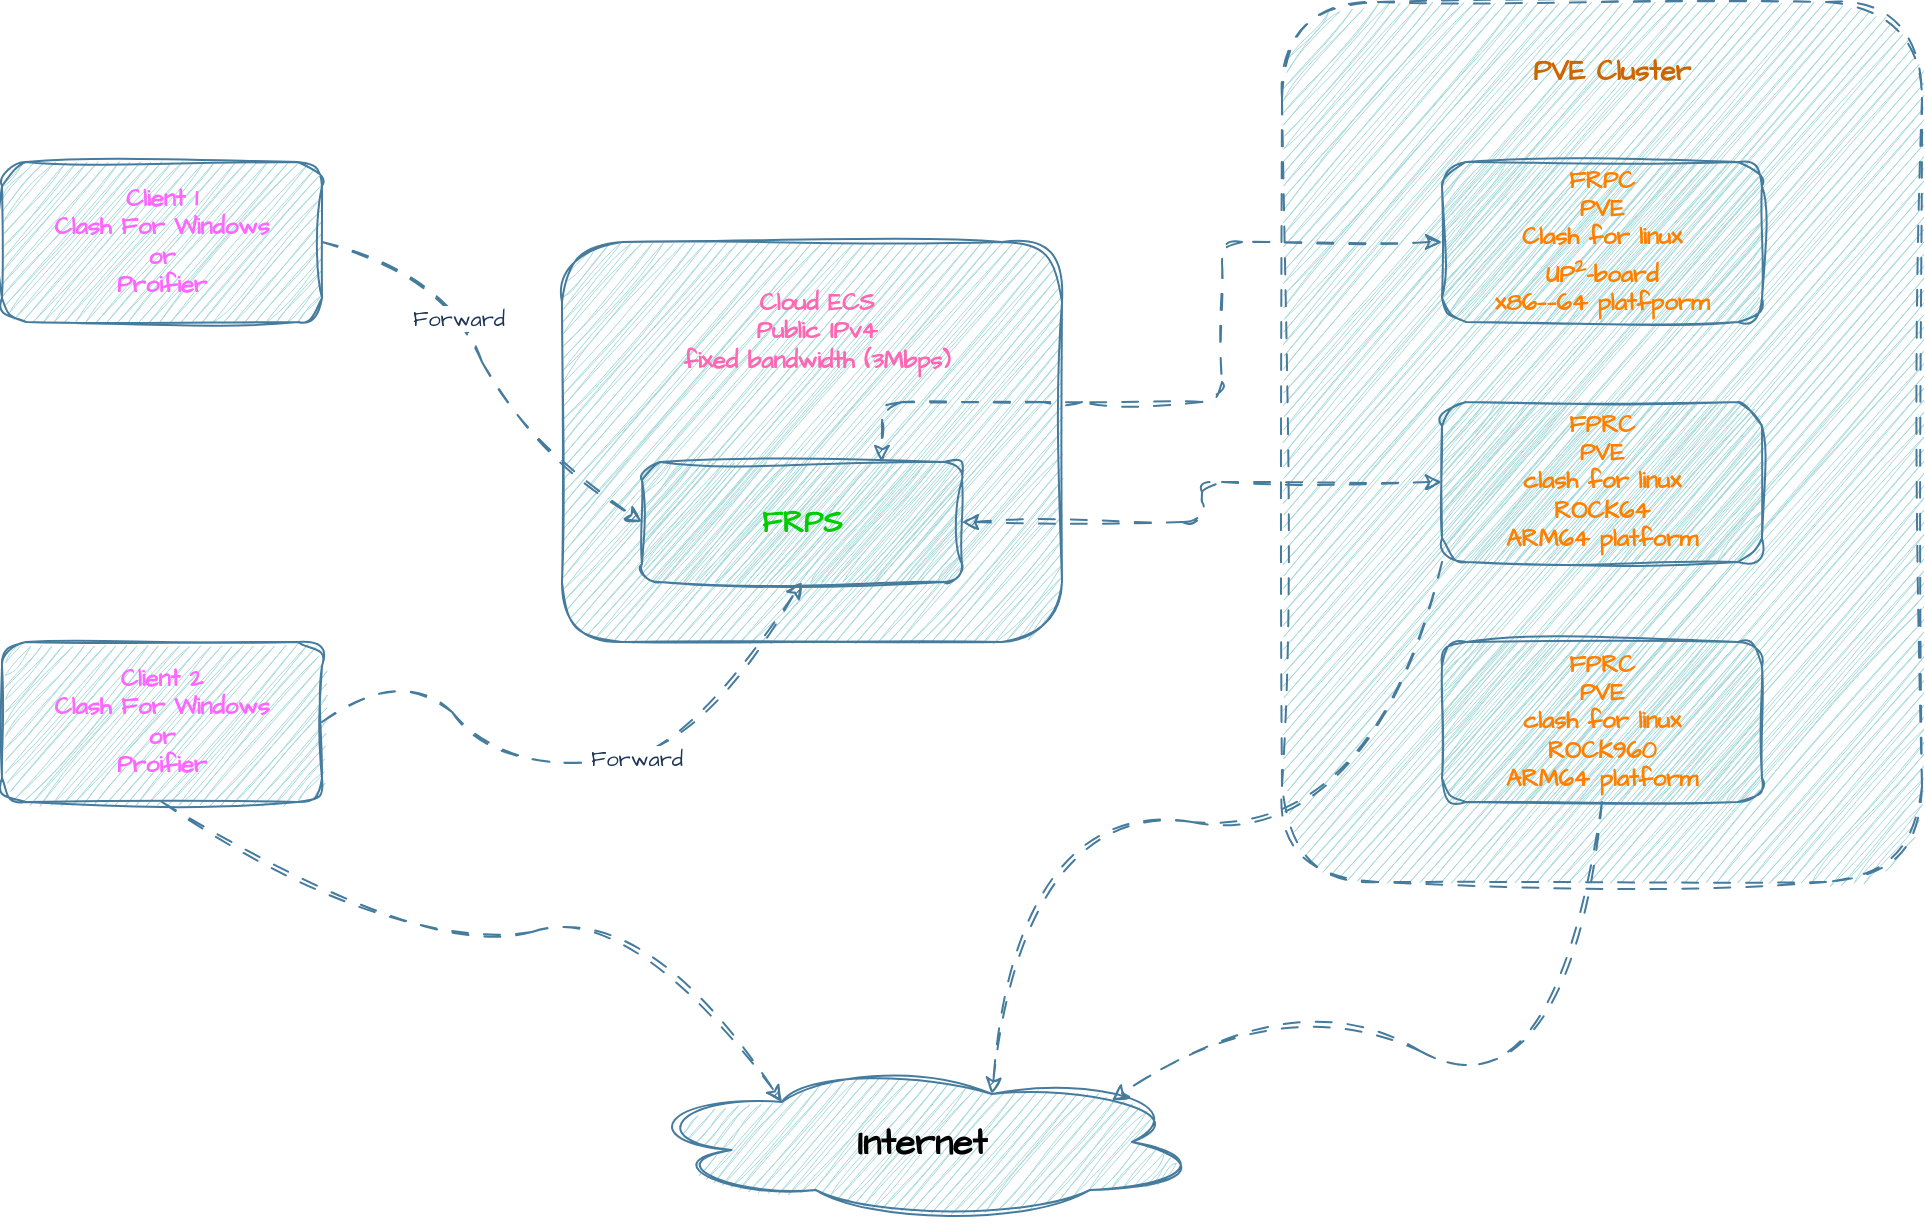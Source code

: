 <mxfile version="24.7.12">
  <diagram name="第 1 页" id="xoAS6PGwDUxOYHN9ULwU">
    <mxGraphModel dx="933" dy="465" grid="1" gridSize="10" guides="1" tooltips="1" connect="1" arrows="1" fold="1" page="1" pageScale="1" pageWidth="827" pageHeight="1169" math="0" shadow="0">
      <root>
        <mxCell id="0" />
        <mxCell id="1" parent="0" />
        <mxCell id="ku0u-N5KsXxJepIfTLJs-9" value="" style="rounded=1;whiteSpace=wrap;html=1;sketch=1;hachureGap=4;jiggle=2;curveFitting=1;fontFamily=Architects Daughter;fontSource=https%3A%2F%2Ffonts.googleapis.com%2Fcss%3Ffamily%3DArchitects%2BDaughter;labelBackgroundColor=none;fillColor=#A8DADC;strokeColor=#457B9D;fontColor=#1D3557;" vertex="1" parent="1">
          <mxGeometry x="280" y="200" width="250" height="200" as="geometry" />
        </mxCell>
        <mxCell id="ku0u-N5KsXxJepIfTLJs-6" value="" style="rounded=1;whiteSpace=wrap;html=1;sketch=1;hachureGap=4;jiggle=2;curveFitting=1;fontFamily=Architects Daughter;fontSource=https%3A%2F%2Ffonts.googleapis.com%2Fcss%3Ffamily%3DArchitects%2BDaughter;dashed=1;dashPattern=8 8;labelBackgroundColor=none;fillColor=#A8DADC;strokeColor=#457B9D;fontColor=#1D3557;" vertex="1" parent="1">
          <mxGeometry x="640" y="80" width="320" height="440" as="geometry" />
        </mxCell>
        <mxCell id="ku0u-N5KsXxJepIfTLJs-1" value="&lt;b style=&quot;&quot;&gt;&lt;font color=&quot;#ff66ff&quot; style=&quot;font-size: 12px;&quot;&gt;Client 1&lt;/font&gt;&lt;/b&gt;&lt;div style=&quot;&quot;&gt;&lt;div style=&quot;&quot;&gt;&lt;b&gt;&lt;font color=&quot;#ff66ff&quot; style=&quot;font-size: 12px;&quot;&gt;Clash For Windows&lt;/font&gt;&lt;/b&gt;&lt;/div&gt;&lt;div style=&quot;&quot;&gt;&lt;b&gt;&lt;font color=&quot;#ff66ff&quot; style=&quot;font-size: 12px;&quot;&gt;or&lt;/font&gt;&lt;/b&gt;&lt;/div&gt;&lt;div style=&quot;&quot;&gt;&lt;b style=&quot;&quot;&gt;&lt;font color=&quot;#ff66ff&quot; style=&quot;font-size: 12px;&quot;&gt;Proifier&lt;/font&gt;&lt;/b&gt;&lt;/div&gt;&lt;/div&gt;" style="rounded=1;whiteSpace=wrap;html=1;sketch=1;hachureGap=4;jiggle=2;curveFitting=1;fontFamily=Architects Daughter;fontSource=https%3A%2F%2Ffonts.googleapis.com%2Fcss%3Ffamily%3DArchitects%2BDaughter;labelBackgroundColor=none;fillColor=#A8DADC;strokeColor=#457B9D;fontColor=#1D3557;" vertex="1" parent="1">
          <mxGeometry y="160" width="160" height="80" as="geometry" />
        </mxCell>
        <mxCell id="ku0u-N5KsXxJepIfTLJs-2" value="&lt;font size=&quot;1&quot; color=&quot;#00cc00&quot;&gt;&lt;b style=&quot;font-size: 15px;&quot;&gt;FRPS&lt;/b&gt;&lt;/font&gt;" style="rounded=1;whiteSpace=wrap;html=1;sketch=1;hachureGap=4;jiggle=2;curveFitting=1;fontFamily=Architects Daughter;fontSource=https%3A%2F%2Ffonts.googleapis.com%2Fcss%3Ffamily%3DArchitects%2BDaughter;labelBackgroundColor=none;fillColor=#A8DADC;strokeColor=#457B9D;fontColor=#1D3557;" vertex="1" parent="1">
          <mxGeometry x="320" y="310" width="160" height="60" as="geometry" />
        </mxCell>
        <mxCell id="ku0u-N5KsXxJepIfTLJs-3" value="&lt;b&gt;&lt;font color=&quot;#ff8000&quot;&gt;FRPC&lt;/font&gt;&lt;/b&gt;&lt;div&gt;&lt;b&gt;&lt;font color=&quot;#ff8000&quot;&gt;PVE&lt;/font&gt;&lt;/b&gt;&lt;/div&gt;&lt;div&gt;&lt;b&gt;&lt;font color=&quot;#ff8000&quot;&gt;Clash for linux&lt;/font&gt;&lt;/b&gt;&lt;/div&gt;&lt;div&gt;&lt;b&gt;&lt;font color=&quot;#ff8000&quot;&gt;UP&lt;sup&gt;2&lt;/sup&gt;-board&lt;/font&gt;&lt;/b&gt;&lt;/div&gt;&lt;div&gt;&lt;b&gt;&lt;font color=&quot;#ff8000&quot;&gt;x86——64 platfporm&lt;/font&gt;&lt;/b&gt;&lt;/div&gt;" style="rounded=1;whiteSpace=wrap;html=1;sketch=1;hachureGap=4;jiggle=2;curveFitting=1;fontFamily=Architects Daughter;fontSource=https%3A%2F%2Ffonts.googleapis.com%2Fcss%3Ffamily%3DArchitects%2BDaughter;labelBackgroundColor=none;fillColor=#A8DADC;strokeColor=#457B9D;fontColor=#1D3557;" vertex="1" parent="1">
          <mxGeometry x="720" y="160" width="160" height="80" as="geometry" />
        </mxCell>
        <mxCell id="ku0u-N5KsXxJepIfTLJs-4" value="&lt;font color=&quot;#ff8000&quot;&gt;&lt;b&gt;FPRC&lt;/b&gt;&lt;/font&gt;&lt;div&gt;&lt;font color=&quot;#ff8000&quot;&gt;&lt;b&gt;PVE&lt;/b&gt;&lt;/font&gt;&lt;/div&gt;&lt;div&gt;&lt;font color=&quot;#ff8000&quot;&gt;&lt;b&gt;clash for linux&lt;br&gt;&lt;/b&gt;&lt;/font&gt;&lt;div&gt;&lt;font color=&quot;#ff8000&quot;&gt;&lt;b&gt;ROCK64&lt;/b&gt;&lt;/font&gt;&lt;/div&gt;&lt;div&gt;&lt;font color=&quot;#ff8000&quot;&gt;&lt;b&gt;ARM64 platform&lt;/b&gt;&lt;/font&gt;&lt;/div&gt;&lt;/div&gt;" style="rounded=1;whiteSpace=wrap;html=1;sketch=1;hachureGap=4;jiggle=2;curveFitting=1;fontFamily=Architects Daughter;fontSource=https%3A%2F%2Ffonts.googleapis.com%2Fcss%3Ffamily%3DArchitects%2BDaughter;labelBackgroundColor=none;fillColor=#A8DADC;strokeColor=#457B9D;fontColor=#1D3557;" vertex="1" parent="1">
          <mxGeometry x="720" y="280" width="160" height="80" as="geometry" />
        </mxCell>
        <mxCell id="ku0u-N5KsXxJepIfTLJs-5" value="&lt;b&gt;&lt;font color=&quot;#ff8000&quot;&gt;FPRC&lt;/font&gt;&lt;/b&gt;&lt;div&gt;&lt;b&gt;&lt;font color=&quot;#ff8000&quot;&gt;PVE&lt;/font&gt;&lt;/b&gt;&lt;/div&gt;&lt;div&gt;&lt;b&gt;&lt;font color=&quot;#ff8000&quot;&gt;clash for linux&lt;br&gt;&lt;/font&gt;&lt;/b&gt;&lt;div&gt;&lt;b&gt;&lt;font color=&quot;#ff8000&quot;&gt;ROCK960&lt;/font&gt;&lt;/b&gt;&lt;/div&gt;&lt;div&gt;&lt;b&gt;&lt;font color=&quot;#ff8000&quot;&gt;ARM64 platform&lt;/font&gt;&lt;/b&gt;&lt;/div&gt;&lt;/div&gt;" style="rounded=1;whiteSpace=wrap;html=1;sketch=1;hachureGap=4;jiggle=2;curveFitting=1;fontFamily=Architects Daughter;fontSource=https%3A%2F%2Ffonts.googleapis.com%2Fcss%3Ffamily%3DArchitects%2BDaughter;labelBackgroundColor=none;fillColor=#A8DADC;strokeColor=#457B9D;fontColor=#1D3557;" vertex="1" parent="1">
          <mxGeometry x="720" y="400" width="160" height="80" as="geometry" />
        </mxCell>
        <mxCell id="ku0u-N5KsXxJepIfTLJs-7" value="&lt;b style=&quot;font-size: 14px;&quot;&gt;&lt;font color=&quot;#cc6600&quot;&gt;PVE C&lt;span style=&quot;white-space: pre;&quot; data-slate-fragment=&quot;JTVCJTdCJTIydHlwZSUyMiUzQSUyMnBhcmFncmFwaCUyMiUyQyUyMmNoaWxkcmVuJTIyJTNBJTVCJTdCJTIyaWQlMjIlM0ElMjJWZHdKSjVQMHZlJTIyJTJDJTIycGFyYUlkeCUyMiUzQTAlMkMlMjJzcmMlMjIlM0ElMjJjbHVzdGVyJTIyJTJDJTIyZHN0JTIyJTNBJTIyJUU3JUIwJTg3JTIyJTJDJTIybWV0YWRhdGElMjIlM0ElMjIlMjIlMkMlMjJtZXRhRGF0YSUyMiUzQSU1QiU1RCUyQyUyMnRleHQlMjIlM0ElMjJjbHVzdGVyJTIyJTdEJTVEJTdEJTVE&quot;&gt;luster&lt;/span&gt;&lt;/font&gt;&lt;/b&gt;" style="text;html=1;align=center;verticalAlign=middle;whiteSpace=wrap;rounded=1;fontFamily=Architects Daughter;fontSource=https%3A%2F%2Ffonts.googleapis.com%2Fcss%3Ffamily%3DArchitects%2BDaughter;labelBackgroundColor=none;fontColor=#1D3557;" vertex="1" parent="1">
          <mxGeometry x="760" y="100" width="90" height="30" as="geometry" />
        </mxCell>
        <mxCell id="ku0u-N5KsXxJepIfTLJs-8" value="&lt;b&gt;&lt;font color=&quot;#ff66ff&quot;&gt;Client 2&lt;/font&gt;&lt;/b&gt;&lt;div&gt;&lt;b&gt;&lt;font color=&quot;#ff66ff&quot;&gt;Clash For Windows&lt;/font&gt;&lt;/b&gt;&lt;/div&gt;&lt;div&gt;&lt;b&gt;&lt;font color=&quot;#ff66ff&quot;&gt;or&lt;/font&gt;&lt;/b&gt;&lt;/div&gt;&lt;div&gt;&lt;b&gt;&lt;font color=&quot;#ff66ff&quot;&gt;Proifier&lt;/font&gt;&lt;/b&gt;&lt;/div&gt;" style="rounded=1;whiteSpace=wrap;html=1;sketch=1;hachureGap=4;jiggle=2;curveFitting=1;fontFamily=Architects Daughter;fontSource=https%3A%2F%2Ffonts.googleapis.com%2Fcss%3Ffamily%3DArchitects%2BDaughter;labelBackgroundColor=none;fillColor=#A8DADC;strokeColor=#457B9D;fontColor=#1D3557;" vertex="1" parent="1">
          <mxGeometry y="400" width="160" height="80" as="geometry" />
        </mxCell>
        <mxCell id="ku0u-N5KsXxJepIfTLJs-10" value="&lt;b&gt;&lt;font style=&quot;font-size: 18px;&quot; color=&quot;#000000&quot;&gt;Internet&lt;/font&gt;&lt;/b&gt;" style="ellipse;shape=cloud;whiteSpace=wrap;html=1;sketch=1;hachureGap=4;jiggle=2;curveFitting=1;fontFamily=Architects Daughter;fontSource=https%3A%2F%2Ffonts.googleapis.com%2Fcss%3Ffamily%3DArchitects%2BDaughter;labelBackgroundColor=none;fillColor=#A8DADC;strokeColor=#457B9D;fontColor=#1D3557;rounded=1;" vertex="1" parent="1">
          <mxGeometry x="320" y="610" width="280" height="80" as="geometry" />
        </mxCell>
        <mxCell id="ku0u-N5KsXxJepIfTLJs-11" value="&lt;b&gt;&lt;font color=&quot;#ff66b3&quot;&gt;Cloud ECS&lt;/font&gt;&lt;/b&gt;&lt;div&gt;&lt;b&gt;&lt;font color=&quot;#ff66b3&quot;&gt;Public IPv4&lt;br&gt;&lt;/font&gt;&lt;/b&gt;&lt;/div&gt;&lt;div&gt;&lt;b&gt;&lt;font color=&quot;#ff66b3&quot;&gt;fixed bandwidth (3Mbps)&lt;/font&gt;&lt;/b&gt;&lt;br&gt;&lt;/div&gt;" style="text;html=1;align=center;verticalAlign=middle;whiteSpace=wrap;rounded=1;fontFamily=Architects Daughter;fontSource=https%3A%2F%2Ffonts.googleapis.com%2Fcss%3Ffamily%3DArchitects%2BDaughter;labelBackgroundColor=none;fontColor=#1D3557;" vertex="1" parent="1">
          <mxGeometry x="335" y="220" width="145" height="50" as="geometry" />
        </mxCell>
        <mxCell id="ku0u-N5KsXxJepIfTLJs-13" value="" style="curved=1;endArrow=classic;html=1;rounded=1;sketch=1;hachureGap=4;jiggle=2;curveFitting=1;fontFamily=Architects Daughter;fontSource=https%3A%2F%2Ffonts.googleapis.com%2Fcss%3Ffamily%3DArchitects%2BDaughter;entryX=0.839;entryY=0.24;entryDx=0;entryDy=0;entryPerimeter=0;exitX=0.5;exitY=1;exitDx=0;exitDy=0;dashed=1;dashPattern=8 8;labelBackgroundColor=none;strokeColor=#457B9D;fontColor=default;" edge="1" parent="1" source="ku0u-N5KsXxJepIfTLJs-5" target="ku0u-N5KsXxJepIfTLJs-10">
          <mxGeometry width="50" height="50" relative="1" as="geometry">
            <mxPoint x="720" y="600" as="sourcePoint" />
            <mxPoint x="770" y="550" as="targetPoint" />
            <Array as="points">
              <mxPoint x="780" y="640" />
              <mxPoint x="640" y="570" />
            </Array>
          </mxGeometry>
        </mxCell>
        <mxCell id="ku0u-N5KsXxJepIfTLJs-14" value="" style="curved=1;endArrow=classic;html=1;rounded=1;sketch=1;hachureGap=4;jiggle=2;curveFitting=1;fontFamily=Architects Daughter;fontSource=https%3A%2F%2Ffonts.googleapis.com%2Fcss%3Ffamily%3DArchitects%2BDaughter;entryX=0.625;entryY=0.2;entryDx=0;entryDy=0;entryPerimeter=0;exitX=0;exitY=1;exitDx=0;exitDy=0;dashed=1;dashPattern=8 8;labelBackgroundColor=none;strokeColor=#457B9D;fontColor=default;" edge="1" parent="1" source="ku0u-N5KsXxJepIfTLJs-4" target="ku0u-N5KsXxJepIfTLJs-10">
          <mxGeometry width="50" height="50" relative="1" as="geometry">
            <mxPoint x="550" y="420" as="sourcePoint" />
            <mxPoint x="480" y="490" as="targetPoint" />
            <Array as="points">
              <mxPoint x="680" y="500" />
              <mxPoint x="510" y="480" />
            </Array>
          </mxGeometry>
        </mxCell>
        <mxCell id="ku0u-N5KsXxJepIfTLJs-15" value="" style="curved=1;endArrow=classic;html=1;rounded=1;sketch=1;hachureGap=4;jiggle=2;curveFitting=1;fontFamily=Architects Daughter;fontSource=https%3A%2F%2Ffonts.googleapis.com%2Fcss%3Ffamily%3DArchitects%2BDaughter;exitX=1;exitY=0.5;exitDx=0;exitDy=0;entryX=0;entryY=0.5;entryDx=0;entryDy=0;dashed=1;dashPattern=8 8;labelBackgroundColor=none;strokeColor=#457B9D;fontColor=default;" edge="1" parent="1" source="ku0u-N5KsXxJepIfTLJs-1" target="ku0u-N5KsXxJepIfTLJs-2">
          <mxGeometry width="50" height="50" relative="1" as="geometry">
            <mxPoint x="270" y="490" as="sourcePoint" />
            <mxPoint x="320" y="440" as="targetPoint" />
            <Array as="points">
              <mxPoint x="220" y="220" />
              <mxPoint x="260" y="300" />
            </Array>
          </mxGeometry>
        </mxCell>
        <mxCell id="ku0u-N5KsXxJepIfTLJs-24" value="Forward" style="edgeLabel;html=1;align=center;verticalAlign=middle;resizable=0;points=[];sketch=1;hachureGap=4;jiggle=2;curveFitting=1;strokeColor=#457B9D;fontFamily=Architects Daughter;fontSource=https%3A%2F%2Ffonts.googleapis.com%2Fcss%3Ffamily%3DArchitects%2BDaughter;fontColor=#1D3557;fillColor=#A8DADC;" vertex="1" connectable="0" parent="ku0u-N5KsXxJepIfTLJs-15">
          <mxGeometry x="-0.268" y="-1" relative="1" as="geometry">
            <mxPoint as="offset" />
          </mxGeometry>
        </mxCell>
        <mxCell id="ku0u-N5KsXxJepIfTLJs-16" value="" style="curved=1;endArrow=classic;html=1;rounded=1;sketch=1;hachureGap=4;jiggle=2;curveFitting=1;fontFamily=Architects Daughter;fontSource=https%3A%2F%2Ffonts.googleapis.com%2Fcss%3Ffamily%3DArchitects%2BDaughter;entryX=0.5;entryY=1;entryDx=0;entryDy=0;exitX=1;exitY=0.5;exitDx=0;exitDy=0;dashed=1;dashPattern=8 8;labelBackgroundColor=none;strokeColor=#457B9D;fontColor=default;" edge="1" parent="1" source="ku0u-N5KsXxJepIfTLJs-8" target="ku0u-N5KsXxJepIfTLJs-2">
          <mxGeometry width="50" height="50" relative="1" as="geometry">
            <mxPoint x="250" y="490" as="sourcePoint" />
            <mxPoint x="300" y="440" as="targetPoint" />
            <Array as="points">
              <mxPoint x="200" y="410" />
              <mxPoint x="250" y="460" />
              <mxPoint x="340" y="460" />
            </Array>
          </mxGeometry>
        </mxCell>
        <mxCell id="ku0u-N5KsXxJepIfTLJs-25" value="Forward" style="edgeLabel;html=1;align=center;verticalAlign=middle;resizable=0;points=[];sketch=1;hachureGap=4;jiggle=2;curveFitting=1;strokeColor=#457B9D;fontFamily=Architects Daughter;fontSource=https%3A%2F%2Ffonts.googleapis.com%2Fcss%3Ffamily%3DArchitects%2BDaughter;fontColor=#1D3557;fillColor=#A8DADC;" vertex="1" connectable="0" parent="ku0u-N5KsXxJepIfTLJs-16">
          <mxGeometry x="0.173" y="2" relative="1" as="geometry">
            <mxPoint as="offset" />
          </mxGeometry>
        </mxCell>
        <mxCell id="ku0u-N5KsXxJepIfTLJs-17" value="" style="curved=1;endArrow=classic;html=1;rounded=1;sketch=1;hachureGap=4;jiggle=2;curveFitting=1;fontFamily=Architects Daughter;fontSource=https%3A%2F%2Ffonts.googleapis.com%2Fcss%3Ffamily%3DArchitects%2BDaughter;exitX=0.5;exitY=1;exitDx=0;exitDy=0;entryX=0.25;entryY=0.25;entryDx=0;entryDy=0;entryPerimeter=0;dashed=1;dashPattern=8 8;labelBackgroundColor=none;strokeColor=#457B9D;fontColor=default;" edge="1" parent="1" source="ku0u-N5KsXxJepIfTLJs-8" target="ku0u-N5KsXxJepIfTLJs-10">
          <mxGeometry width="50" height="50" relative="1" as="geometry">
            <mxPoint x="120" y="640" as="sourcePoint" />
            <mxPoint x="170" y="590" as="targetPoint" />
            <Array as="points">
              <mxPoint x="210" y="560" />
              <mxPoint x="320" y="530" />
            </Array>
          </mxGeometry>
        </mxCell>
        <mxCell id="ku0u-N5KsXxJepIfTLJs-21" value="" style="endArrow=classic;html=1;rounded=1;sketch=1;hachureGap=4;jiggle=2;curveFitting=1;fontFamily=Architects Daughter;fontSource=https%3A%2F%2Ffonts.googleapis.com%2Fcss%3Ffamily%3DArchitects%2BDaughter;entryX=0.75;entryY=0;entryDx=0;entryDy=0;exitX=0;exitY=0.5;exitDx=0;exitDy=0;startArrow=classic;startFill=1;dashed=1;dashPattern=8 8;labelBackgroundColor=none;strokeColor=#457B9D;fontColor=default;" edge="1" parent="1" source="ku0u-N5KsXxJepIfTLJs-3" target="ku0u-N5KsXxJepIfTLJs-2">
          <mxGeometry width="50" height="50" relative="1" as="geometry">
            <mxPoint x="610" y="280" as="sourcePoint" />
            <mxPoint x="660" y="230" as="targetPoint" />
            <Array as="points">
              <mxPoint x="610" y="200" />
              <mxPoint x="610" y="280" />
              <mxPoint x="530" y="280" />
              <mxPoint x="440" y="280" />
            </Array>
          </mxGeometry>
        </mxCell>
        <mxCell id="ku0u-N5KsXxJepIfTLJs-23" value="" style="endArrow=classic;startArrow=classic;html=1;rounded=1;sketch=1;hachureGap=4;jiggle=2;curveFitting=1;fontFamily=Architects Daughter;fontSource=https%3A%2F%2Ffonts.googleapis.com%2Fcss%3Ffamily%3DArchitects%2BDaughter;entryX=0;entryY=0.5;entryDx=0;entryDy=0;exitX=1;exitY=0.5;exitDx=0;exitDy=0;dashed=1;dashPattern=8 8;labelBackgroundColor=none;strokeColor=#457B9D;fontColor=default;" edge="1" parent="1" source="ku0u-N5KsXxJepIfTLJs-2" target="ku0u-N5KsXxJepIfTLJs-4">
          <mxGeometry width="50" height="50" relative="1" as="geometry">
            <mxPoint x="560" y="390" as="sourcePoint" />
            <mxPoint x="610" y="340" as="targetPoint" />
            <Array as="points">
              <mxPoint x="600" y="340" />
              <mxPoint x="600" y="320" />
            </Array>
          </mxGeometry>
        </mxCell>
      </root>
    </mxGraphModel>
  </diagram>
</mxfile>
